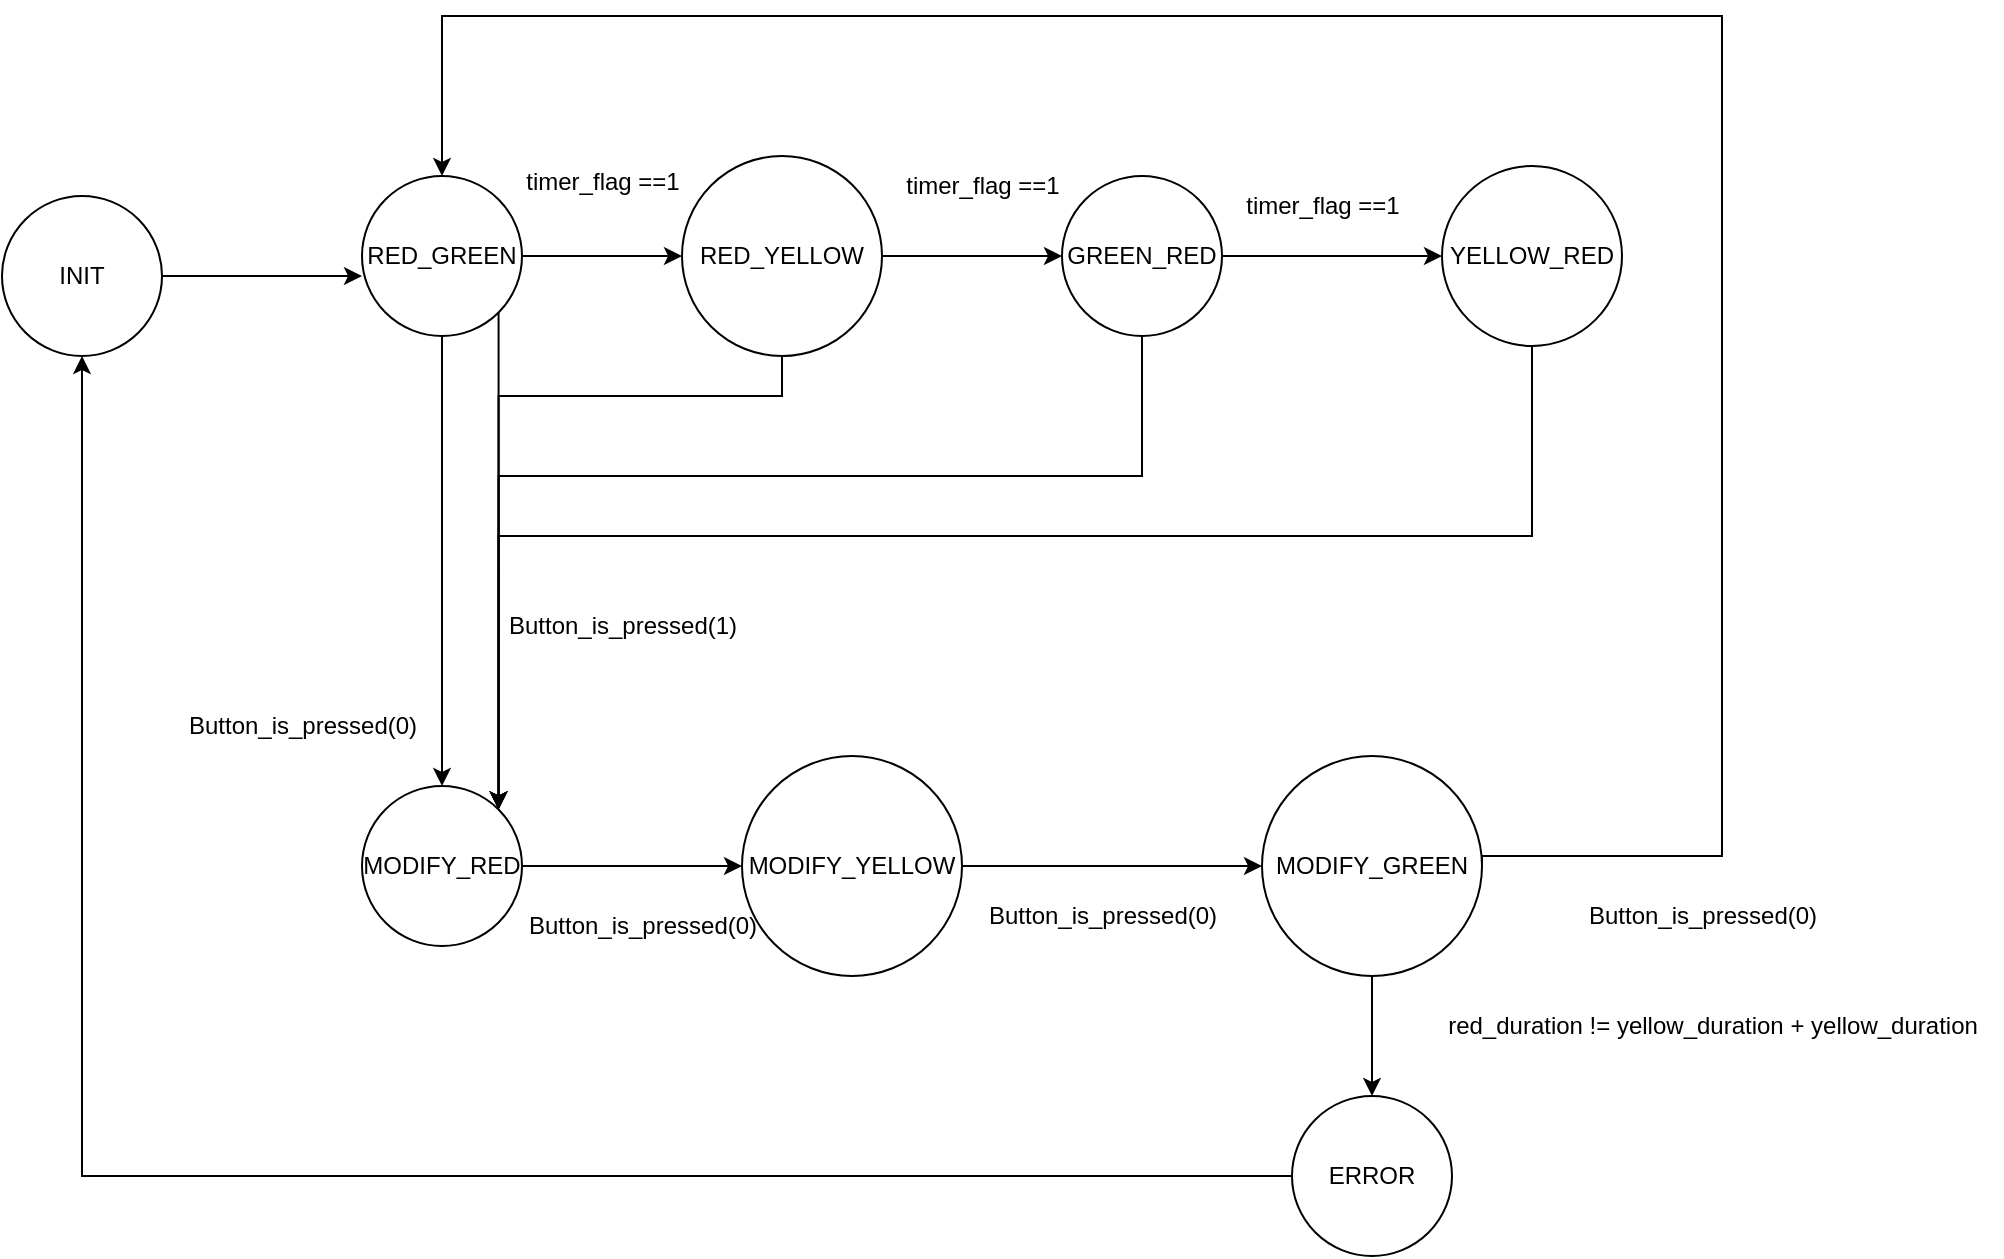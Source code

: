 <mxfile version="22.1.0" type="device">
  <diagram name="Trang-1" id="98ARZz94WST-sgjH9PZ8">
    <mxGraphModel dx="1290" dy="566" grid="1" gridSize="10" guides="1" tooltips="1" connect="1" arrows="1" fold="1" page="1" pageScale="1" pageWidth="1654" pageHeight="1169" math="0" shadow="0">
      <root>
        <mxCell id="0" />
        <mxCell id="1" parent="0" />
        <mxCell id="JbNY27Y5otgtLU8PDEJH-23" value="" style="edgeStyle=orthogonalEdgeStyle;rounded=0;orthogonalLoop=1;jettySize=auto;html=1;" parent="1" source="JbNY27Y5otgtLU8PDEJH-1" edge="1">
          <mxGeometry relative="1" as="geometry">
            <mxPoint x="240" y="210" as="targetPoint" />
          </mxGeometry>
        </mxCell>
        <mxCell id="JbNY27Y5otgtLU8PDEJH-1" value="INIT" style="ellipse;whiteSpace=wrap;html=1;aspect=fixed;" parent="1" vertex="1">
          <mxGeometry x="60" y="170" width="80" height="80" as="geometry" />
        </mxCell>
        <mxCell id="JbNY27Y5otgtLU8PDEJH-15" style="edgeStyle=orthogonalEdgeStyle;rounded=0;orthogonalLoop=1;jettySize=auto;html=1;" parent="1" source="JbNY27Y5otgtLU8PDEJH-2" target="JbNY27Y5otgtLU8PDEJH-8" edge="1">
          <mxGeometry relative="1" as="geometry" />
        </mxCell>
        <mxCell id="JbNY27Y5otgtLU8PDEJH-40" style="edgeStyle=orthogonalEdgeStyle;rounded=0;orthogonalLoop=1;jettySize=auto;html=1;exitX=1;exitY=1;exitDx=0;exitDy=0;entryX=1;entryY=0;entryDx=0;entryDy=0;" parent="1" source="JbNY27Y5otgtLU8PDEJH-2" target="JbNY27Y5otgtLU8PDEJH-4" edge="1">
          <mxGeometry relative="1" as="geometry">
            <mxPoint x="308" y="470" as="targetPoint" />
          </mxGeometry>
        </mxCell>
        <mxCell id="JbNY27Y5otgtLU8PDEJH-2" value="RED_GREEN" style="ellipse;whiteSpace=wrap;html=1;aspect=fixed;" parent="1" vertex="1">
          <mxGeometry x="240" y="160" width="80" height="80" as="geometry" />
        </mxCell>
        <mxCell id="JbNY27Y5otgtLU8PDEJH-26" value="" style="edgeStyle=orthogonalEdgeStyle;rounded=0;orthogonalLoop=1;jettySize=auto;html=1;" parent="1" source="JbNY27Y5otgtLU8PDEJH-3" target="JbNY27Y5otgtLU8PDEJH-13" edge="1">
          <mxGeometry relative="1" as="geometry" />
        </mxCell>
        <mxCell id="JbNY27Y5otgtLU8PDEJH-3" value="MODIFY_YELLOW" style="ellipse;whiteSpace=wrap;html=1;aspect=fixed;" parent="1" vertex="1">
          <mxGeometry x="430" y="450" width="110" height="110" as="geometry" />
        </mxCell>
        <mxCell id="JbNY27Y5otgtLU8PDEJH-25" value="" style="edgeStyle=orthogonalEdgeStyle;rounded=0;orthogonalLoop=1;jettySize=auto;html=1;" parent="1" source="JbNY27Y5otgtLU8PDEJH-4" target="JbNY27Y5otgtLU8PDEJH-3" edge="1">
          <mxGeometry relative="1" as="geometry" />
        </mxCell>
        <mxCell id="JbNY27Y5otgtLU8PDEJH-4" value="MODIFY_RED" style="ellipse;whiteSpace=wrap;html=1;aspect=fixed;" parent="1" vertex="1">
          <mxGeometry x="240" y="465" width="80" height="80" as="geometry" />
        </mxCell>
        <mxCell id="JbNY27Y5otgtLU8PDEJH-24" value="" style="edgeStyle=orthogonalEdgeStyle;rounded=0;orthogonalLoop=1;jettySize=auto;html=1;exitX=0.5;exitY=1;exitDx=0;exitDy=0;" parent="1" source="JbNY27Y5otgtLU8PDEJH-2" target="JbNY27Y5otgtLU8PDEJH-4" edge="1">
          <mxGeometry relative="1" as="geometry">
            <mxPoint x="280" y="340" as="sourcePoint" />
          </mxGeometry>
        </mxCell>
        <mxCell id="JbNY27Y5otgtLU8PDEJH-38" style="edgeStyle=orthogonalEdgeStyle;rounded=0;orthogonalLoop=1;jettySize=auto;html=1;exitX=0.5;exitY=1;exitDx=0;exitDy=0;entryX=1;entryY=0;entryDx=0;entryDy=0;" parent="1" source="JbNY27Y5otgtLU8PDEJH-6" target="JbNY27Y5otgtLU8PDEJH-4" edge="1">
          <mxGeometry relative="1" as="geometry">
            <Array as="points">
              <mxPoint x="825" y="340" />
              <mxPoint x="308" y="340" />
            </Array>
          </mxGeometry>
        </mxCell>
        <mxCell id="JbNY27Y5otgtLU8PDEJH-6" value="YELLOW_RED" style="ellipse;whiteSpace=wrap;html=1;aspect=fixed;" parent="1" vertex="1">
          <mxGeometry x="780" y="155" width="90" height="90" as="geometry" />
        </mxCell>
        <mxCell id="JbNY27Y5otgtLU8PDEJH-16" value="" style="edgeStyle=orthogonalEdgeStyle;rounded=0;orthogonalLoop=1;jettySize=auto;html=1;" parent="1" source="JbNY27Y5otgtLU8PDEJH-7" target="JbNY27Y5otgtLU8PDEJH-6" edge="1">
          <mxGeometry relative="1" as="geometry" />
        </mxCell>
        <mxCell id="JbNY27Y5otgtLU8PDEJH-37" style="edgeStyle=orthogonalEdgeStyle;rounded=0;orthogonalLoop=1;jettySize=auto;html=1;exitX=0.5;exitY=1;exitDx=0;exitDy=0;entryX=1;entryY=0;entryDx=0;entryDy=0;" parent="1" source="JbNY27Y5otgtLU8PDEJH-7" target="JbNY27Y5otgtLU8PDEJH-4" edge="1">
          <mxGeometry relative="1" as="geometry">
            <Array as="points">
              <mxPoint x="630" y="310" />
              <mxPoint x="308" y="310" />
            </Array>
          </mxGeometry>
        </mxCell>
        <mxCell id="JbNY27Y5otgtLU8PDEJH-7" value="GREEN_RED" style="ellipse;whiteSpace=wrap;html=1;aspect=fixed;" parent="1" vertex="1">
          <mxGeometry x="590" y="160" width="80" height="80" as="geometry" />
        </mxCell>
        <mxCell id="JbNY27Y5otgtLU8PDEJH-17" value="" style="edgeStyle=orthogonalEdgeStyle;rounded=0;orthogonalLoop=1;jettySize=auto;html=1;" parent="1" source="JbNY27Y5otgtLU8PDEJH-8" target="JbNY27Y5otgtLU8PDEJH-7" edge="1">
          <mxGeometry relative="1" as="geometry" />
        </mxCell>
        <mxCell id="JbNY27Y5otgtLU8PDEJH-36" style="edgeStyle=orthogonalEdgeStyle;rounded=0;orthogonalLoop=1;jettySize=auto;html=1;exitX=0.5;exitY=1;exitDx=0;exitDy=0;entryX=1;entryY=0;entryDx=0;entryDy=0;" parent="1" source="JbNY27Y5otgtLU8PDEJH-8" target="JbNY27Y5otgtLU8PDEJH-4" edge="1">
          <mxGeometry relative="1" as="geometry">
            <Array as="points">
              <mxPoint x="450" y="270" />
              <mxPoint x="308" y="270" />
            </Array>
          </mxGeometry>
        </mxCell>
        <mxCell id="JbNY27Y5otgtLU8PDEJH-8" value="RED_YELLOW" style="ellipse;whiteSpace=wrap;html=1;aspect=fixed;" parent="1" vertex="1">
          <mxGeometry x="400" y="150" width="100" height="100" as="geometry" />
        </mxCell>
        <mxCell id="JbNY27Y5otgtLU8PDEJH-35" style="edgeStyle=orthogonalEdgeStyle;rounded=0;orthogonalLoop=1;jettySize=auto;html=1;exitX=1;exitY=0.5;exitDx=0;exitDy=0;entryX=0.5;entryY=0;entryDx=0;entryDy=0;" parent="1" source="JbNY27Y5otgtLU8PDEJH-13" target="JbNY27Y5otgtLU8PDEJH-2" edge="1">
          <mxGeometry relative="1" as="geometry">
            <Array as="points">
              <mxPoint x="800" y="500" />
              <mxPoint x="920" y="500" />
              <mxPoint x="920" y="80" />
              <mxPoint x="280" y="80" />
            </Array>
          </mxGeometry>
        </mxCell>
        <mxCell id="i9fdFG_WQB6YKrCbLxPU-2" value="" style="edgeStyle=orthogonalEdgeStyle;rounded=0;orthogonalLoop=1;jettySize=auto;html=1;" edge="1" parent="1" source="JbNY27Y5otgtLU8PDEJH-13" target="i9fdFG_WQB6YKrCbLxPU-1">
          <mxGeometry relative="1" as="geometry" />
        </mxCell>
        <mxCell id="JbNY27Y5otgtLU8PDEJH-13" value="MODIFY_GREEN" style="ellipse;whiteSpace=wrap;html=1;aspect=fixed;" parent="1" vertex="1">
          <mxGeometry x="690" y="450" width="110" height="110" as="geometry" />
        </mxCell>
        <mxCell id="JbNY27Y5otgtLU8PDEJH-19" value="timer_flag ==1" style="text;html=1;align=center;verticalAlign=middle;resizable=0;points=[];autosize=1;strokeColor=none;fillColor=none;" parent="1" vertex="1">
          <mxGeometry x="310" y="148" width="100" height="30" as="geometry" />
        </mxCell>
        <mxCell id="JbNY27Y5otgtLU8PDEJH-20" value="timer_flag ==1" style="text;html=1;align=center;verticalAlign=middle;resizable=0;points=[];autosize=1;strokeColor=none;fillColor=none;" parent="1" vertex="1">
          <mxGeometry x="500" y="150" width="100" height="30" as="geometry" />
        </mxCell>
        <mxCell id="JbNY27Y5otgtLU8PDEJH-21" value="timer_flag ==1" style="text;html=1;align=center;verticalAlign=middle;resizable=0;points=[];autosize=1;strokeColor=none;fillColor=none;" parent="1" vertex="1">
          <mxGeometry x="670" y="160" width="100" height="30" as="geometry" />
        </mxCell>
        <mxCell id="JbNY27Y5otgtLU8PDEJH-30" value="Button_is_pressed(0)" style="text;html=1;align=center;verticalAlign=middle;resizable=0;points=[];autosize=1;strokeColor=none;fillColor=none;" parent="1" vertex="1">
          <mxGeometry x="140" y="420" width="140" height="30" as="geometry" />
        </mxCell>
        <mxCell id="JbNY27Y5otgtLU8PDEJH-31" value="Button_is_pressed(0)" style="text;html=1;align=center;verticalAlign=middle;resizable=0;points=[];autosize=1;strokeColor=none;fillColor=none;" parent="1" vertex="1">
          <mxGeometry x="310" y="520" width="140" height="30" as="geometry" />
        </mxCell>
        <mxCell id="JbNY27Y5otgtLU8PDEJH-32" value="Button_is_pressed(0)" style="text;html=1;align=center;verticalAlign=middle;resizable=0;points=[];autosize=1;strokeColor=none;fillColor=none;" parent="1" vertex="1">
          <mxGeometry x="540" y="515" width="140" height="30" as="geometry" />
        </mxCell>
        <mxCell id="JbNY27Y5otgtLU8PDEJH-33" value="Button_is_pressed(0)" style="text;html=1;align=center;verticalAlign=middle;resizable=0;points=[];autosize=1;strokeColor=none;fillColor=none;" parent="1" vertex="1">
          <mxGeometry x="840" y="515" width="140" height="30" as="geometry" />
        </mxCell>
        <mxCell id="JbNY27Y5otgtLU8PDEJH-39" value="Button_is_pressed(1)" style="text;html=1;align=center;verticalAlign=middle;resizable=0;points=[];autosize=1;strokeColor=none;fillColor=none;" parent="1" vertex="1">
          <mxGeometry x="300" y="370" width="140" height="30" as="geometry" />
        </mxCell>
        <mxCell id="i9fdFG_WQB6YKrCbLxPU-4" style="edgeStyle=orthogonalEdgeStyle;rounded=0;orthogonalLoop=1;jettySize=auto;html=1;exitX=0;exitY=0.5;exitDx=0;exitDy=0;entryX=0.5;entryY=1;entryDx=0;entryDy=0;" edge="1" parent="1" source="i9fdFG_WQB6YKrCbLxPU-1" target="JbNY27Y5otgtLU8PDEJH-1">
          <mxGeometry relative="1" as="geometry" />
        </mxCell>
        <mxCell id="i9fdFG_WQB6YKrCbLxPU-1" value="ERROR" style="ellipse;whiteSpace=wrap;html=1;aspect=fixed;" vertex="1" parent="1">
          <mxGeometry x="705" y="620" width="80" height="80" as="geometry" />
        </mxCell>
        <mxCell id="i9fdFG_WQB6YKrCbLxPU-3" value="red_duration != yellow_duration + yellow_duration" style="text;html=1;align=center;verticalAlign=middle;resizable=0;points=[];autosize=1;strokeColor=none;fillColor=none;" vertex="1" parent="1">
          <mxGeometry x="770" y="570" width="290" height="30" as="geometry" />
        </mxCell>
      </root>
    </mxGraphModel>
  </diagram>
</mxfile>
